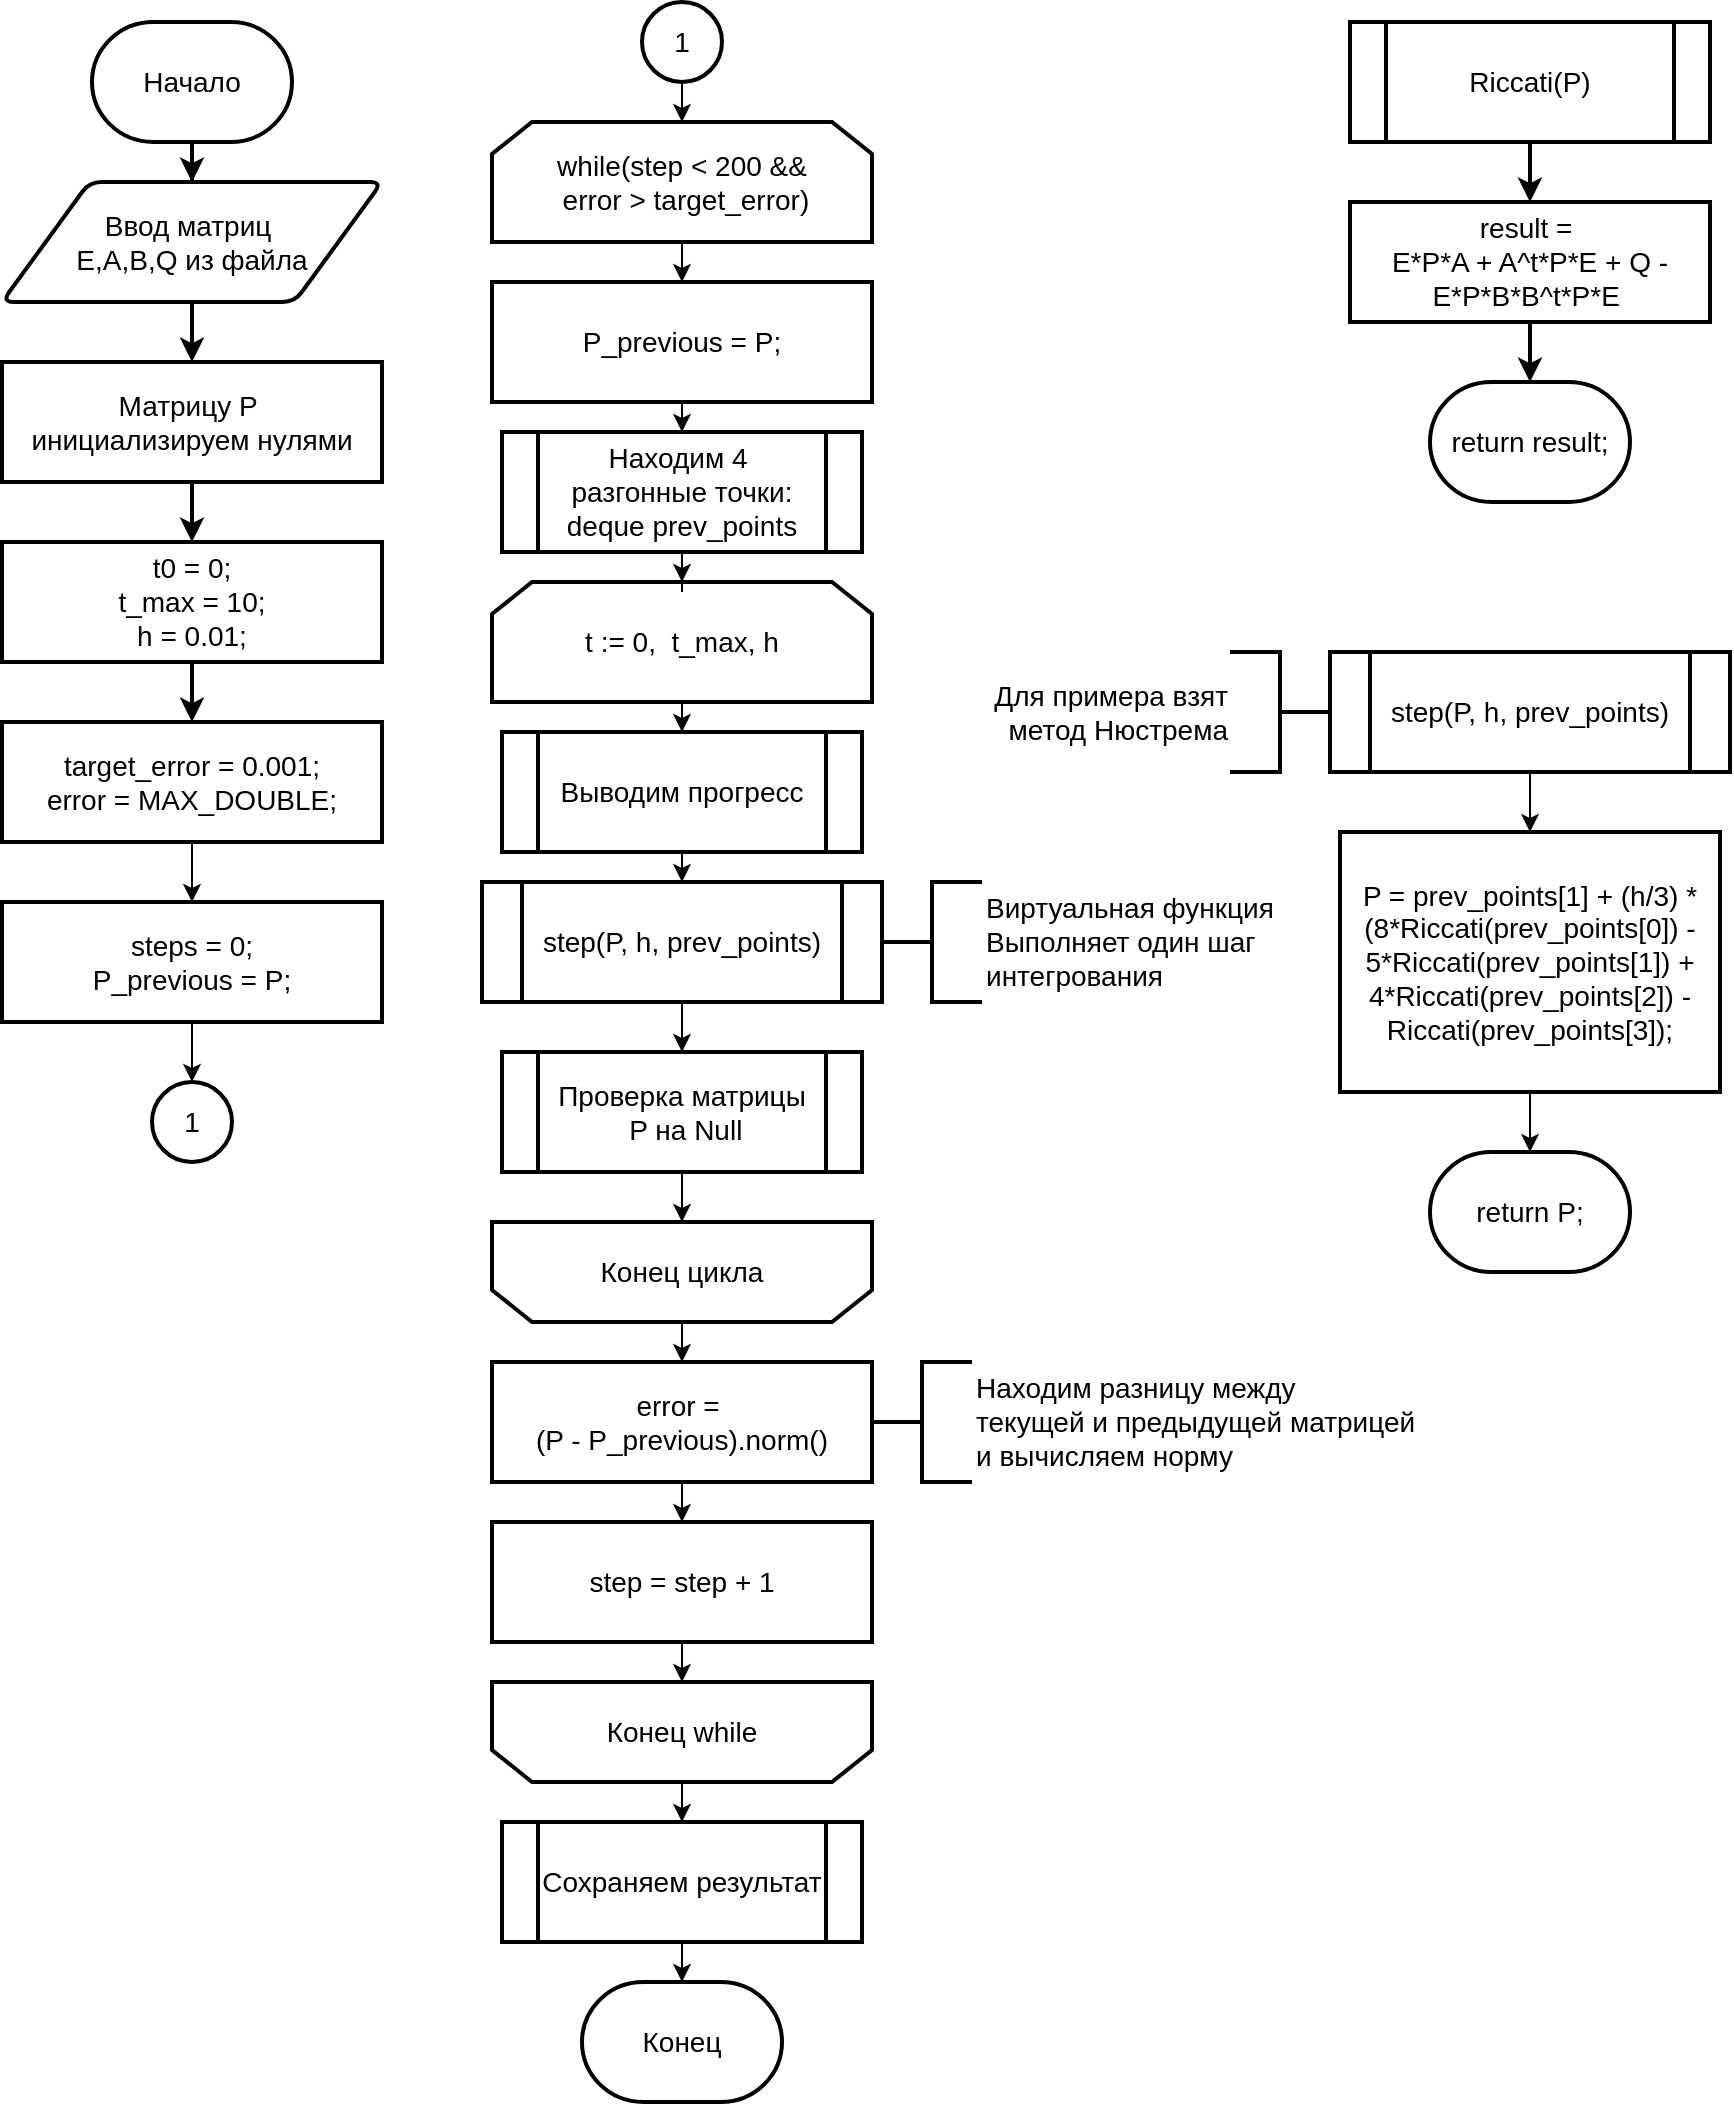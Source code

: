 <mxfile version="27.1.1">
  <diagram name="Page-1" id="VwPLgu5Wv_GMSjUahPSe">
    <mxGraphModel dx="1502" dy="2313" grid="1" gridSize="10" guides="1" tooltips="1" connect="1" arrows="1" fold="1" page="1" pageScale="1" pageWidth="827" pageHeight="1169" math="0" shadow="0">
      <root>
        <mxCell id="0" />
        <mxCell id="1" parent="0" />
        <mxCell id="0BCGg5lSnE4ghccV2pUJ-9" style="edgeStyle=orthogonalEdgeStyle;rounded=0;orthogonalLoop=1;jettySize=auto;html=1;fontSize=14;strokeWidth=2;" parent="1" source="0BCGg5lSnE4ghccV2pUJ-1" target="0BCGg5lSnE4ghccV2pUJ-3" edge="1">
          <mxGeometry relative="1" as="geometry" />
        </mxCell>
        <mxCell id="0BCGg5lSnE4ghccV2pUJ-1" value="Начало" style="strokeWidth=2;html=1;shape=mxgraph.flowchart.terminator;whiteSpace=wrap;fontSize=14;" parent="1" vertex="1">
          <mxGeometry x="-245" y="10" width="100" height="60" as="geometry" />
        </mxCell>
        <mxCell id="0BCGg5lSnE4ghccV2pUJ-2" value="Конец" style="strokeWidth=2;html=1;shape=mxgraph.flowchart.terminator;whiteSpace=wrap;fontSize=14;" parent="1" vertex="1">
          <mxGeometry y="990" width="100" height="60" as="geometry" />
        </mxCell>
        <mxCell id="0BCGg5lSnE4ghccV2pUJ-10" style="edgeStyle=orthogonalEdgeStyle;rounded=0;orthogonalLoop=1;jettySize=auto;html=1;fontSize=14;strokeWidth=2;" parent="1" source="0BCGg5lSnE4ghccV2pUJ-3" target="0BCGg5lSnE4ghccV2pUJ-7" edge="1">
          <mxGeometry relative="1" as="geometry">
            <mxPoint x="-194.98" y="170" as="targetPoint" />
          </mxGeometry>
        </mxCell>
        <mxCell id="0BCGg5lSnE4ghccV2pUJ-3" value="Ввод матриц&amp;nbsp;&lt;div&gt;E,A,B,Q из файла&lt;/div&gt;" style="shape=parallelogram;html=1;strokeWidth=2;perimeter=parallelogramPerimeter;whiteSpace=wrap;rounded=1;arcSize=12;size=0.23;fontSize=14;" parent="1" vertex="1">
          <mxGeometry x="-290" y="90" width="190" height="60" as="geometry" />
        </mxCell>
        <mxCell id="0BCGg5lSnE4ghccV2pUJ-24" value="" style="edgeStyle=orthogonalEdgeStyle;rounded=0;orthogonalLoop=1;jettySize=auto;html=1;strokeWidth=2;fontSize=14;" parent="1" source="0BCGg5lSnE4ghccV2pUJ-7" target="0BCGg5lSnE4ghccV2pUJ-21" edge="1">
          <mxGeometry relative="1" as="geometry" />
        </mxCell>
        <mxCell id="0BCGg5lSnE4ghccV2pUJ-7" value="Матрицу P&amp;nbsp;&lt;div&gt;инициализируем нулями&lt;/div&gt;" style="shape=label;html=1;strokeWidth=2;whiteSpace=wrap;rounded=0;arcSize=12;size=0.23;fontSize=14;" parent="1" vertex="1">
          <mxGeometry x="-290" y="180" width="190" height="60" as="geometry" />
        </mxCell>
        <mxCell id="0BCGg5lSnE4ghccV2pUJ-16" value="" style="edgeStyle=orthogonalEdgeStyle;rounded=0;orthogonalLoop=1;jettySize=auto;html=1;fontSize=14;strokeWidth=2;" parent="1" source="0BCGg5lSnE4ghccV2pUJ-14" target="0BCGg5lSnE4ghccV2pUJ-15" edge="1">
          <mxGeometry relative="1" as="geometry">
            <mxPoint x="439.091" y="60" as="sourcePoint" />
            <mxPoint x="439.091" y="90" as="targetPoint" />
          </mxGeometry>
        </mxCell>
        <mxCell id="0BCGg5lSnE4ghccV2pUJ-14" value="Riccati(P)" style="shape=process;whiteSpace=wrap;html=1;backgroundOutline=1;fontSize=14;strokeWidth=2;" parent="1" vertex="1">
          <mxGeometry x="384" y="10" width="180" height="60" as="geometry" />
        </mxCell>
        <mxCell id="0BCGg5lSnE4ghccV2pUJ-18" value="" style="edgeStyle=orthogonalEdgeStyle;rounded=0;orthogonalLoop=1;jettySize=auto;html=1;fontSize=14;strokeWidth=2;" parent="1" source="0BCGg5lSnE4ghccV2pUJ-15" target="0BCGg5lSnE4ghccV2pUJ-17" edge="1">
          <mxGeometry relative="1" as="geometry">
            <mxPoint x="439.091" y="150" as="sourcePoint" />
          </mxGeometry>
        </mxCell>
        <mxCell id="0BCGg5lSnE4ghccV2pUJ-15" value="result =&amp;nbsp;&lt;div&gt;E*P*A + A^t*P*E + Q - E*P*B*B^t*P*E&amp;nbsp;&lt;/div&gt;" style="rounded=0;whiteSpace=wrap;html=1;fontSize=14;strokeWidth=2;" parent="1" vertex="1">
          <mxGeometry x="384" y="100" width="180" height="60" as="geometry" />
        </mxCell>
        <mxCell id="0BCGg5lSnE4ghccV2pUJ-17" value="return result;" style="strokeWidth=2;html=1;shape=mxgraph.flowchart.terminator;whiteSpace=wrap;fontSize=14;" parent="1" vertex="1">
          <mxGeometry x="424" y="190" width="100" height="60" as="geometry" />
        </mxCell>
        <mxCell id="0BCGg5lSnE4ghccV2pUJ-92" style="edgeStyle=orthogonalEdgeStyle;rounded=0;orthogonalLoop=1;jettySize=auto;html=1;" parent="1" source="0BCGg5lSnE4ghccV2pUJ-20" target="0BCGg5lSnE4ghccV2pUJ-2" edge="1">
          <mxGeometry relative="1" as="geometry" />
        </mxCell>
        <mxCell id="0BCGg5lSnE4ghccV2pUJ-20" value="Сохраняем результат" style="shape=process;whiteSpace=wrap;html=1;backgroundOutline=1;fontSize=14;strokeWidth=2;" parent="1" vertex="1">
          <mxGeometry x="-40" y="910" width="180" height="60" as="geometry" />
        </mxCell>
        <mxCell id="0BCGg5lSnE4ghccV2pUJ-25" value="" style="edgeStyle=orthogonalEdgeStyle;rounded=0;orthogonalLoop=1;jettySize=auto;html=1;strokeWidth=2;fontSize=14;" parent="1" source="0BCGg5lSnE4ghccV2pUJ-21" target="0BCGg5lSnE4ghccV2pUJ-23" edge="1">
          <mxGeometry relative="1" as="geometry" />
        </mxCell>
        <mxCell id="0BCGg5lSnE4ghccV2pUJ-21" value="t0 = 0;&lt;div&gt;t_max = 10;&lt;/div&gt;&lt;div&gt;h = 0.01;&lt;/div&gt;" style="shape=label;html=1;strokeWidth=2;whiteSpace=wrap;rounded=0;arcSize=12;size=0.23;fontSize=14;" parent="1" vertex="1">
          <mxGeometry x="-290" y="270" width="190" height="60" as="geometry" />
        </mxCell>
        <mxCell id="0BCGg5lSnE4ghccV2pUJ-60" value="" style="edgeStyle=orthogonalEdgeStyle;rounded=0;orthogonalLoop=1;jettySize=auto;html=1;" parent="1" source="0BCGg5lSnE4ghccV2pUJ-23" target="0BCGg5lSnE4ghccV2pUJ-61" edge="1">
          <mxGeometry relative="1" as="geometry">
            <mxPoint x="-195" y="450" as="targetPoint" />
          </mxGeometry>
        </mxCell>
        <mxCell id="0BCGg5lSnE4ghccV2pUJ-23" value="target_error = 0.001;&lt;div&gt;error = MAX_DOUBLE;&lt;/div&gt;" style="shape=label;html=1;strokeWidth=2;whiteSpace=wrap;rounded=0;arcSize=12;size=0.23;fontSize=14;" parent="1" vertex="1">
          <mxGeometry x="-290" y="360" width="190" height="60" as="geometry" />
        </mxCell>
        <mxCell id="0BCGg5lSnE4ghccV2pUJ-61" value="steps = 0;&lt;div&gt;P_previous = P;&lt;/div&gt;" style="shape=label;html=1;strokeWidth=2;whiteSpace=wrap;rounded=0;arcSize=12;size=0.23;fontSize=14;" parent="1" vertex="1">
          <mxGeometry x="-290" y="450" width="190" height="60" as="geometry" />
        </mxCell>
        <mxCell id="0BCGg5lSnE4ghccV2pUJ-63" value="&lt;font style=&quot;font-size: 14px;&quot;&gt;1&lt;/font&gt;" style="strokeWidth=2;html=1;shape=mxgraph.flowchart.start_2;whiteSpace=wrap;" parent="1" vertex="1">
          <mxGeometry x="-215" y="540" width="40" height="40" as="geometry" />
        </mxCell>
        <mxCell id="0BCGg5lSnE4ghccV2pUJ-64" value="" style="edgeStyle=orthogonalEdgeStyle;rounded=0;orthogonalLoop=1;jettySize=auto;html=1;" parent="1" source="0BCGg5lSnE4ghccV2pUJ-61" target="0BCGg5lSnE4ghccV2pUJ-63" edge="1">
          <mxGeometry relative="1" as="geometry" />
        </mxCell>
        <mxCell id="0BCGg5lSnE4ghccV2pUJ-67" value="" style="edgeStyle=orthogonalEdgeStyle;rounded=0;orthogonalLoop=1;jettySize=auto;html=1;" parent="1" source="0BCGg5lSnE4ghccV2pUJ-65" target="0BCGg5lSnE4ghccV2pUJ-66" edge="1">
          <mxGeometry relative="1" as="geometry" />
        </mxCell>
        <mxCell id="0BCGg5lSnE4ghccV2pUJ-65" value="&lt;font style=&quot;font-size: 14px;&quot;&gt;1&lt;/font&gt;" style="strokeWidth=2;html=1;shape=mxgraph.flowchart.start_2;whiteSpace=wrap;" parent="1" vertex="1">
          <mxGeometry x="30" width="40" height="40" as="geometry" />
        </mxCell>
        <mxCell id="0BCGg5lSnE4ghccV2pUJ-69" style="edgeStyle=orthogonalEdgeStyle;rounded=0;orthogonalLoop=1;jettySize=auto;html=1;" parent="1" source="0BCGg5lSnE4ghccV2pUJ-66" target="0BCGg5lSnE4ghccV2pUJ-68" edge="1">
          <mxGeometry relative="1" as="geometry" />
        </mxCell>
        <mxCell id="0BCGg5lSnE4ghccV2pUJ-66" value="while(step &amp;lt; 200 &amp;amp;&amp;amp;&lt;div&gt;&amp;nbsp;error &amp;gt; target_error)&lt;/div&gt;" style="shape=loopLimit;whiteSpace=wrap;html=1;strokeWidth=2;fontSize=14;" parent="1" vertex="1">
          <mxGeometry x="-45" y="60" width="190" height="60" as="geometry" />
        </mxCell>
        <mxCell id="IaxKkB5AVkY9L3rFxQmV-3" style="edgeStyle=orthogonalEdgeStyle;rounded=0;orthogonalLoop=1;jettySize=auto;html=1;" parent="1" source="0BCGg5lSnE4ghccV2pUJ-68" target="IaxKkB5AVkY9L3rFxQmV-1" edge="1">
          <mxGeometry relative="1" as="geometry" />
        </mxCell>
        <mxCell id="0BCGg5lSnE4ghccV2pUJ-68" value="P_previous = P;" style="shape=label;html=1;strokeWidth=2;whiteSpace=wrap;rounded=0;arcSize=12;size=0.23;fontSize=14;" parent="1" vertex="1">
          <mxGeometry x="-45" y="140" width="190" height="60" as="geometry" />
        </mxCell>
        <mxCell id="0BCGg5lSnE4ghccV2pUJ-74" style="edgeStyle=orthogonalEdgeStyle;rounded=0;orthogonalLoop=1;jettySize=auto;html=1;" parent="1" source="0BCGg5lSnE4ghccV2pUJ-70" target="0BCGg5lSnE4ghccV2pUJ-73" edge="1">
          <mxGeometry relative="1" as="geometry" />
        </mxCell>
        <mxCell id="0BCGg5lSnE4ghccV2pUJ-70" value="t := 0,&amp;nbsp; t_max, h" style="shape=loopLimit;whiteSpace=wrap;html=1;strokeWidth=2;fontSize=14;" parent="1" vertex="1">
          <mxGeometry x="-45" y="290" width="190" height="60" as="geometry" />
        </mxCell>
        <mxCell id="0BCGg5lSnE4ghccV2pUJ-84" style="edgeStyle=orthogonalEdgeStyle;rounded=0;orthogonalLoop=1;jettySize=auto;html=1;" parent="1" source="0BCGg5lSnE4ghccV2pUJ-72" target="0BCGg5lSnE4ghccV2pUJ-82" edge="1">
          <mxGeometry relative="1" as="geometry" />
        </mxCell>
        <mxCell id="0BCGg5lSnE4ghccV2pUJ-72" value="Конец цикла" style="shape=loopLimit;html=1;strokeWidth=2;rotation=0;fontSize=14;horizontal=1;verticalAlign=middle;whiteSpace=wrap;flipV=1;" parent="1" vertex="1">
          <mxGeometry x="-45" y="610" width="190" height="50" as="geometry" />
        </mxCell>
        <mxCell id="0BCGg5lSnE4ghccV2pUJ-76" style="edgeStyle=orthogonalEdgeStyle;rounded=0;orthogonalLoop=1;jettySize=auto;html=1;" parent="1" source="0BCGg5lSnE4ghccV2pUJ-73" target="IaxKkB5AVkY9L3rFxQmV-4" edge="1">
          <mxGeometry relative="1" as="geometry">
            <mxPoint x="50" y="445" as="targetPoint" />
          </mxGeometry>
        </mxCell>
        <mxCell id="0BCGg5lSnE4ghccV2pUJ-73" value="Выводим прогресс" style="shape=process;whiteSpace=wrap;html=1;backgroundOutline=1;fontSize=14;strokeWidth=2;" parent="1" vertex="1">
          <mxGeometry x="-40" y="365" width="180" height="60" as="geometry" />
        </mxCell>
        <mxCell id="0BCGg5lSnE4ghccV2pUJ-77" value="Проверка матрицы&lt;div&gt;&amp;nbsp;P на Null&lt;/div&gt;" style="shape=process;whiteSpace=wrap;html=1;backgroundOutline=1;fontSize=14;strokeWidth=2;" parent="1" vertex="1">
          <mxGeometry x="-40" y="525" width="180" height="60" as="geometry" />
        </mxCell>
        <mxCell id="0BCGg5lSnE4ghccV2pUJ-81" style="edgeStyle=orthogonalEdgeStyle;rounded=0;orthogonalLoop=1;jettySize=auto;html=1;" parent="1" source="0BCGg5lSnE4ghccV2pUJ-77" target="0BCGg5lSnE4ghccV2pUJ-72" edge="1">
          <mxGeometry relative="1" as="geometry">
            <mxPoint x="50.053" y="650" as="sourcePoint" />
          </mxGeometry>
        </mxCell>
        <mxCell id="McZ9CaNHPwBHdXYASth3-2" style="edgeStyle=orthogonalEdgeStyle;rounded=0;orthogonalLoop=1;jettySize=auto;html=1;" parent="1" source="0BCGg5lSnE4ghccV2pUJ-82" target="McZ9CaNHPwBHdXYASth3-1" edge="1">
          <mxGeometry relative="1" as="geometry" />
        </mxCell>
        <mxCell id="0BCGg5lSnE4ghccV2pUJ-82" value="error =&amp;nbsp;&lt;div&gt;(P - P_previous).norm()&lt;/div&gt;" style="shape=label;html=1;strokeWidth=2;whiteSpace=wrap;rounded=0;arcSize=12;size=0.23;fontSize=14;" parent="1" vertex="1">
          <mxGeometry x="-45" y="680" width="190" height="60" as="geometry" />
        </mxCell>
        <mxCell id="0BCGg5lSnE4ghccV2pUJ-83" value="&lt;font style=&quot;font-size: 14px;&quot;&gt;Находим разницу между&amp;nbsp;&lt;/font&gt;&lt;div&gt;&lt;font style=&quot;font-size: 14px;&quot;&gt;текущей и предыдущей матрицей&lt;/font&gt;&lt;/div&gt;&lt;div&gt;&lt;font style=&quot;font-size: 14px;&quot;&gt;и вычисляем норму&lt;/font&gt;&lt;/div&gt;" style="strokeWidth=2;html=1;shape=mxgraph.flowchart.annotation_2;align=left;labelPosition=right;pointerEvents=1;" parent="1" vertex="1">
          <mxGeometry x="145" y="680" width="50" height="60" as="geometry" />
        </mxCell>
        <mxCell id="0BCGg5lSnE4ghccV2pUJ-91" style="edgeStyle=orthogonalEdgeStyle;rounded=0;orthogonalLoop=1;jettySize=auto;html=1;" parent="1" source="0BCGg5lSnE4ghccV2pUJ-85" target="0BCGg5lSnE4ghccV2pUJ-20" edge="1">
          <mxGeometry relative="1" as="geometry" />
        </mxCell>
        <mxCell id="0BCGg5lSnE4ghccV2pUJ-85" value="Конец while" style="shape=loopLimit;html=1;strokeWidth=2;rotation=0;fontSize=14;horizontal=1;verticalAlign=middle;whiteSpace=wrap;flipV=1;" parent="1" vertex="1">
          <mxGeometry x="-45" y="840" width="190" height="50" as="geometry" />
        </mxCell>
        <mxCell id="0BCGg5lSnE4ghccV2pUJ-93" value="&lt;span style=&quot;font-size: 14px;&quot;&gt;Виртуальная функция&lt;/span&gt;&lt;div&gt;&lt;span style=&quot;font-size: 14px;&quot;&gt;Выполняет один шаг&amp;nbsp;&lt;/span&gt;&lt;/div&gt;&lt;div&gt;&lt;span style=&quot;font-size: 14px;&quot;&gt;интегрования&lt;/span&gt;&lt;/div&gt;" style="strokeWidth=2;html=1;shape=mxgraph.flowchart.annotation_2;align=left;labelPosition=right;pointerEvents=1;" parent="1" vertex="1">
          <mxGeometry x="150" y="440" width="50" height="60" as="geometry" />
        </mxCell>
        <mxCell id="McZ9CaNHPwBHdXYASth3-3" style="edgeStyle=orthogonalEdgeStyle;rounded=0;orthogonalLoop=1;jettySize=auto;html=1;" parent="1" source="McZ9CaNHPwBHdXYASth3-1" target="0BCGg5lSnE4ghccV2pUJ-85" edge="1">
          <mxGeometry relative="1" as="geometry" />
        </mxCell>
        <mxCell id="McZ9CaNHPwBHdXYASth3-1" value="step = step + 1" style="shape=label;html=1;strokeWidth=2;whiteSpace=wrap;rounded=0;arcSize=12;size=0.23;fontSize=14;" parent="1" vertex="1">
          <mxGeometry x="-45" y="760" width="190" height="60" as="geometry" />
        </mxCell>
        <mxCell id="IaxKkB5AVkY9L3rFxQmV-2" style="edgeStyle=orthogonalEdgeStyle;rounded=0;orthogonalLoop=1;jettySize=auto;html=1;" parent="1" source="IaxKkB5AVkY9L3rFxQmV-1" target="0BCGg5lSnE4ghccV2pUJ-70" edge="1">
          <mxGeometry relative="1" as="geometry" />
        </mxCell>
        <mxCell id="IaxKkB5AVkY9L3rFxQmV-1" value="Находим 4&amp;nbsp;&lt;div&gt;разгонные точки:&lt;/div&gt;&lt;div&gt;deque prev_points&lt;/div&gt;" style="shape=process;whiteSpace=wrap;html=1;backgroundOutline=1;fontSize=14;strokeWidth=2;" parent="1" vertex="1">
          <mxGeometry x="-40" y="215" width="180" height="60" as="geometry" />
        </mxCell>
        <mxCell id="IaxKkB5AVkY9L3rFxQmV-11" style="edgeStyle=orthogonalEdgeStyle;rounded=0;orthogonalLoop=1;jettySize=auto;html=1;" parent="1" source="IaxKkB5AVkY9L3rFxQmV-4" target="0BCGg5lSnE4ghccV2pUJ-77" edge="1">
          <mxGeometry relative="1" as="geometry" />
        </mxCell>
        <mxCell id="IaxKkB5AVkY9L3rFxQmV-4" value="step(P, h, prev_points)" style="shape=process;whiteSpace=wrap;html=1;backgroundOutline=1;fontSize=14;strokeWidth=2;" parent="1" vertex="1">
          <mxGeometry x="-50" y="440" width="200" height="60" as="geometry" />
        </mxCell>
        <mxCell id="IaxKkB5AVkY9L3rFxQmV-20" style="edgeStyle=orthogonalEdgeStyle;rounded=0;orthogonalLoop=1;jettySize=auto;html=1;" parent="1" source="IaxKkB5AVkY9L3rFxQmV-10" target="IaxKkB5AVkY9L3rFxQmV-18" edge="1">
          <mxGeometry relative="1" as="geometry" />
        </mxCell>
        <mxCell id="IaxKkB5AVkY9L3rFxQmV-10" value="P = prev_points[1] + (h/3) *&lt;div&gt;(8*Riccati(prev_points[0]) -&lt;/div&gt;&lt;div&gt;5*Riccati(prev_points[1]) +&lt;/div&gt;&lt;div&gt;4*Riccati(prev_points[2]) -&lt;/div&gt;&lt;div&gt;Riccati(prev_points[3]);&lt;/div&gt;" style="shape=label;html=1;strokeWidth=2;whiteSpace=wrap;rounded=0;arcSize=12;size=0.23;fontSize=14;" parent="1" vertex="1">
          <mxGeometry x="379" y="415" width="190" height="130" as="geometry" />
        </mxCell>
        <mxCell id="IaxKkB5AVkY9L3rFxQmV-19" style="edgeStyle=orthogonalEdgeStyle;rounded=0;orthogonalLoop=1;jettySize=auto;html=1;" parent="1" source="IaxKkB5AVkY9L3rFxQmV-13" target="IaxKkB5AVkY9L3rFxQmV-10" edge="1">
          <mxGeometry relative="1" as="geometry" />
        </mxCell>
        <mxCell id="IaxKkB5AVkY9L3rFxQmV-13" value="step(P, h, prev_points)" style="shape=process;whiteSpace=wrap;html=1;backgroundOutline=1;fontSize=14;strokeWidth=2;" parent="1" vertex="1">
          <mxGeometry x="374" y="325" width="200" height="60" as="geometry" />
        </mxCell>
        <mxCell id="IaxKkB5AVkY9L3rFxQmV-18" value="return P;" style="strokeWidth=2;html=1;shape=mxgraph.flowchart.terminator;whiteSpace=wrap;fontSize=14;" parent="1" vertex="1">
          <mxGeometry x="424" y="575" width="100" height="60" as="geometry" />
        </mxCell>
        <mxCell id="IaxKkB5AVkY9L3rFxQmV-26" value="&lt;span style=&quot;font-size: 14px;&quot;&gt;Для примера взят&lt;/span&gt;&lt;div&gt;&lt;span style=&quot;font-size: 14px;&quot;&gt;&amp;nbsp;метод Нюстрема&lt;/span&gt;&lt;/div&gt;" style="strokeWidth=2;html=1;shape=mxgraph.flowchart.annotation_2;align=right;labelPosition=left;pointerEvents=1;flipV=0;flipH=1;verticalAlign=middle;verticalLabelPosition=middle;" parent="1" vertex="1">
          <mxGeometry x="324" y="325" width="50" height="60" as="geometry" />
        </mxCell>
      </root>
    </mxGraphModel>
  </diagram>
</mxfile>
